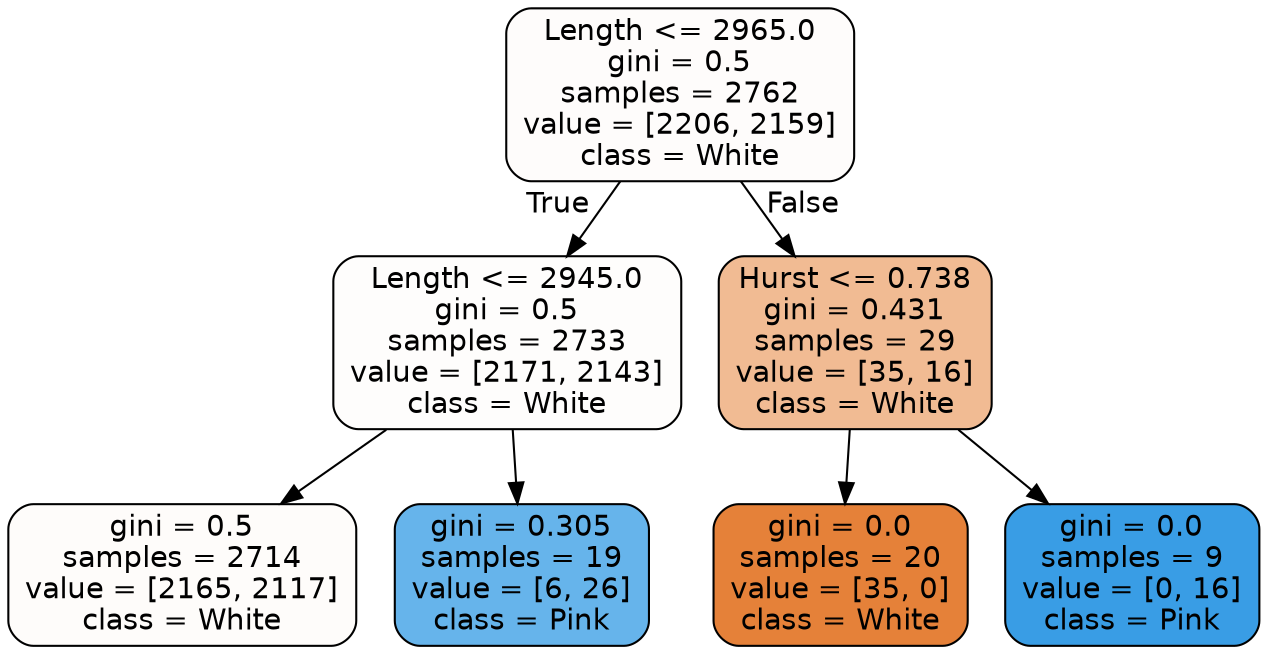 digraph Tree {
node [shape=box, style="filled, rounded", color="black", fontname=helvetica] ;
edge [fontname=helvetica] ;
0 [label="Length <= 2965.0\ngini = 0.5\nsamples = 2762\nvalue = [2206, 2159]\nclass = White", fillcolor="#e5813905"] ;
1 [label="Length <= 2945.0\ngini = 0.5\nsamples = 2733\nvalue = [2171, 2143]\nclass = White", fillcolor="#e5813903"] ;
0 -> 1 [labeldistance=2.5, labelangle=45, headlabel="True"] ;
2 [label="gini = 0.5\nsamples = 2714\nvalue = [2165, 2117]\nclass = White", fillcolor="#e5813906"] ;
1 -> 2 ;
3 [label="gini = 0.305\nsamples = 19\nvalue = [6, 26]\nclass = Pink", fillcolor="#399de5c4"] ;
1 -> 3 ;
4 [label="Hurst <= 0.738\ngini = 0.431\nsamples = 29\nvalue = [35, 16]\nclass = White", fillcolor="#e581398a"] ;
0 -> 4 [labeldistance=2.5, labelangle=-45, headlabel="False"] ;
5 [label="gini = 0.0\nsamples = 20\nvalue = [35, 0]\nclass = White", fillcolor="#e58139ff"] ;
4 -> 5 ;
6 [label="gini = 0.0\nsamples = 9\nvalue = [0, 16]\nclass = Pink", fillcolor="#399de5ff"] ;
4 -> 6 ;
}